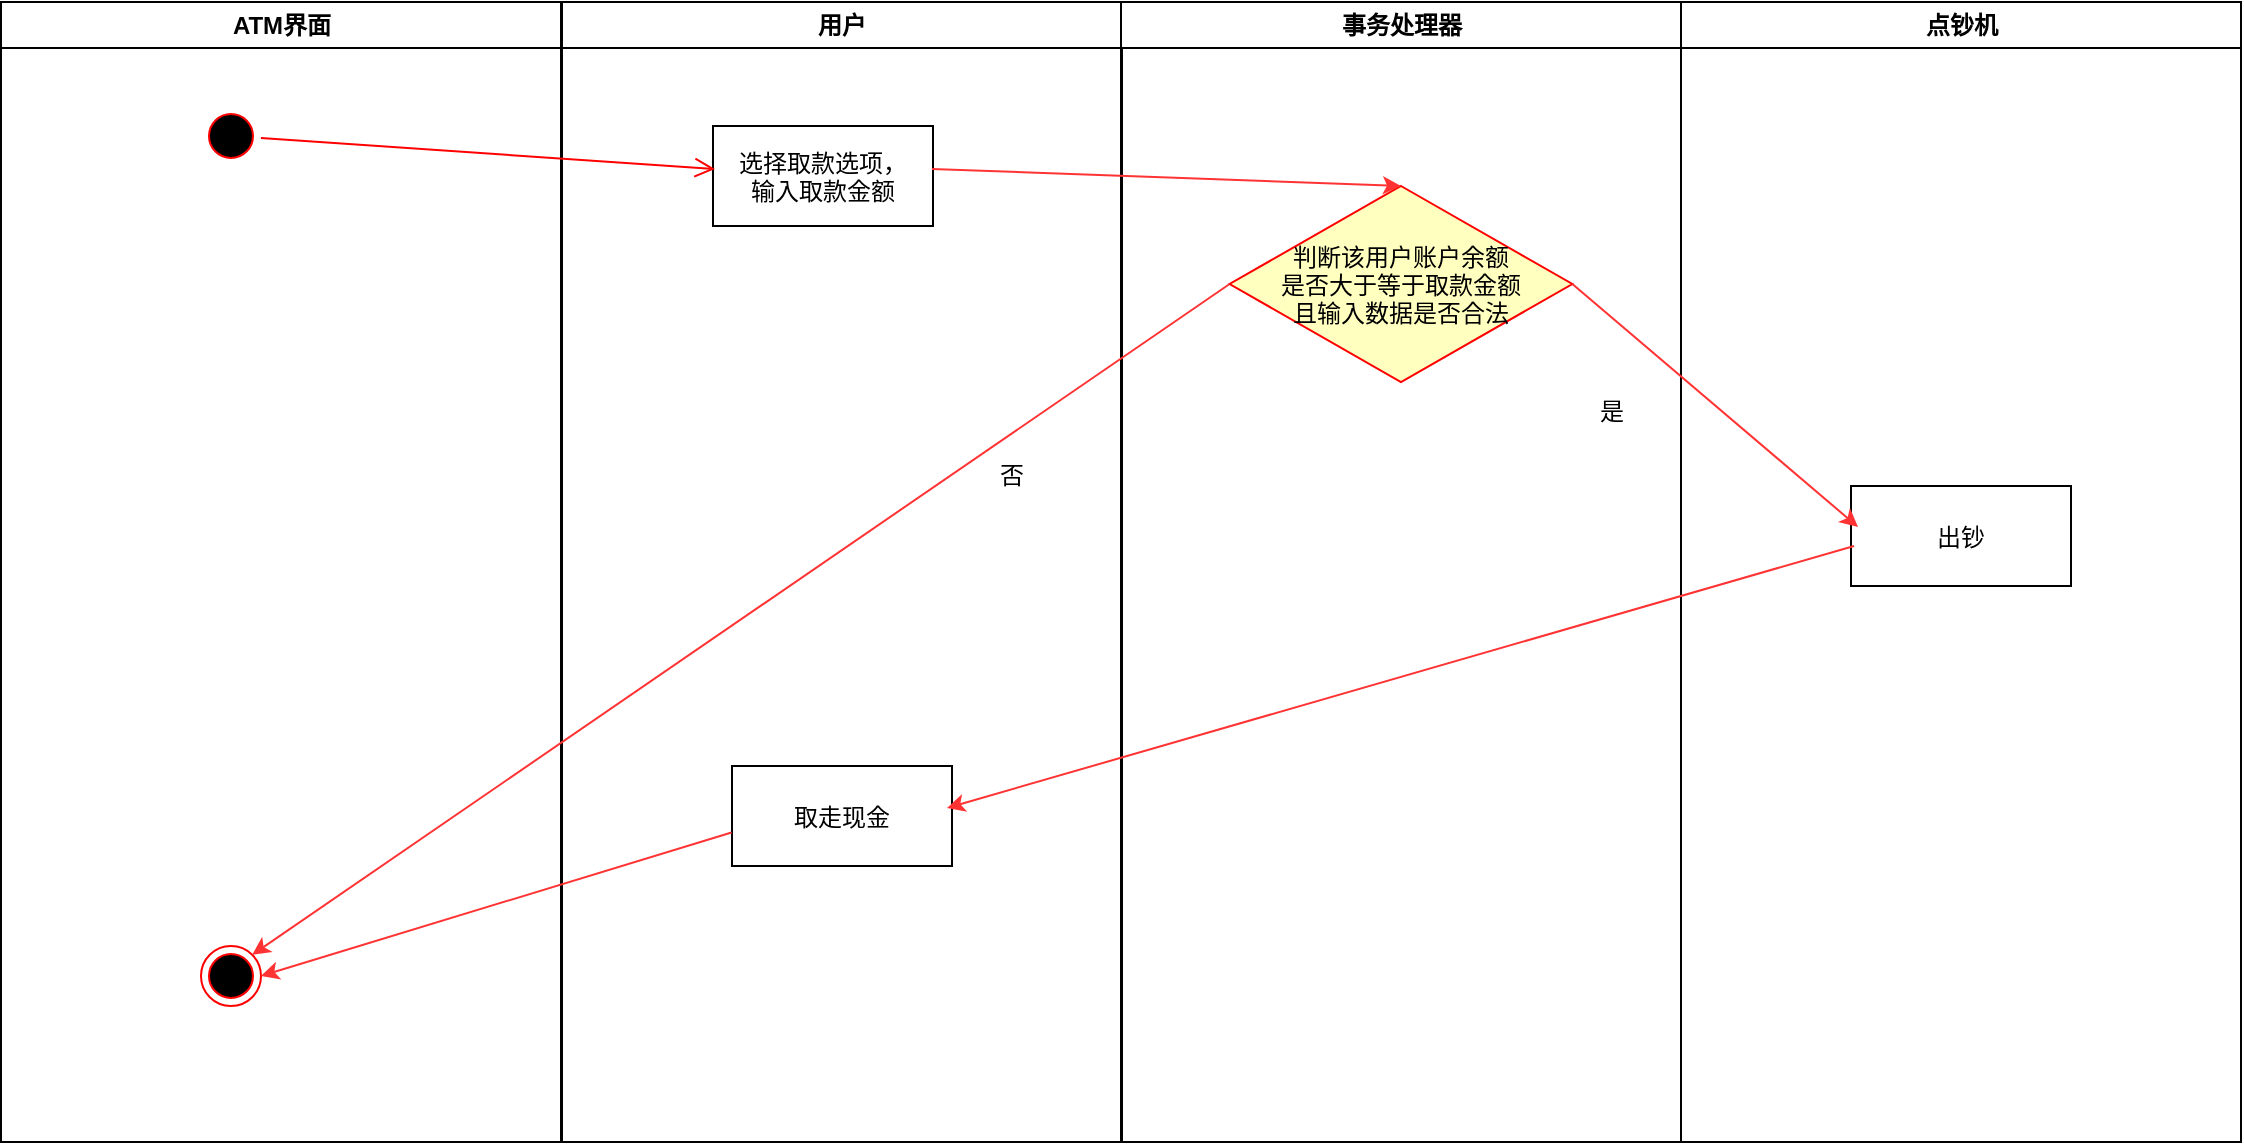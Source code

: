 <mxfile version="16.6.1" type="device"><diagram name="Page-1" id="e7e014a7-5840-1c2e-5031-d8a46d1fe8dd"><mxGraphModel dx="1542" dy="1098" grid="0" gridSize="10" guides="1" tooltips="1" connect="1" arrows="1" fold="1" page="1" pageScale="1" pageWidth="1654" pageHeight="1169" background="none" math="0" shadow="0"><root><mxCell id="0"/><mxCell id="1" parent="0"/><mxCell id="2" value="ATM界面" style="swimlane;whiteSpace=wrap" parent="1" vertex="1"><mxGeometry x="164.5" y="128" width="280" height="570" as="geometry"/></mxCell><mxCell id="5" value="" style="ellipse;shape=startState;fillColor=#000000;strokeColor=#ff0000;" parent="2" vertex="1"><mxGeometry x="100" y="52" width="30" height="30" as="geometry"/></mxCell><mxCell id="38" value="" style="ellipse;shape=endState;fillColor=#000000;strokeColor=#ff0000" parent="2" vertex="1"><mxGeometry x="100" y="472" width="30" height="30" as="geometry"/></mxCell><mxCell id="3" value="用户" style="swimlane;whiteSpace=wrap" parent="1" vertex="1"><mxGeometry x="445" y="128" width="280" height="570" as="geometry"/></mxCell><mxCell id="Cw_osBQ9kD9DUKrEAZZV-43" value="选择取款选项，&#10;输入取款金额" style="" parent="3" vertex="1"><mxGeometry x="75.5" y="62" width="110" height="50" as="geometry"/></mxCell><mxCell id="inxst-BC7I5Q_mPvpGBe-58" value="否" style="text;html=1;strokeColor=none;fillColor=none;align=center;verticalAlign=middle;whiteSpace=wrap;rounded=0;" parent="3" vertex="1"><mxGeometry x="195" y="222" width="60" height="30" as="geometry"/></mxCell><mxCell id="16" value="取走现金" style="" parent="3" vertex="1"><mxGeometry x="85" y="382" width="110" height="50" as="geometry"/></mxCell><mxCell id="4" value="事务处理器" style="swimlane;whiteSpace=wrap" parent="1" vertex="1"><mxGeometry x="724.5" y="128" width="280" height="570" as="geometry"/></mxCell><mxCell id="Cw_osBQ9kD9DUKrEAZZV-44" value="判断该用户账户余额&#10;是否大于等于取款金额&#10;且输入数据是否合法" style="rhombus;fillColor=#ffffc0;strokeColor=#ff0000;" parent="4" vertex="1"><mxGeometry x="54.31" y="92" width="171.37" height="98" as="geometry"/></mxCell><mxCell id="Cw_osBQ9kD9DUKrEAZZV-54" value="是" style="text;html=1;strokeColor=none;fillColor=none;align=center;verticalAlign=middle;whiteSpace=wrap;rounded=0;" parent="4" vertex="1"><mxGeometry x="215.5" y="190" width="60" height="30" as="geometry"/></mxCell><mxCell id="6" value="" style="elbow=horizontal;verticalAlign=bottom;endArrow=open;endSize=8;strokeColor=#FF0000;endFill=1;rounded=0;entryX=0.009;entryY=0.43;entryDx=0;entryDy=0;entryPerimeter=0;" parent="1" source="5" target="Cw_osBQ9kD9DUKrEAZZV-43" edge="1"><mxGeometry x="264.5" y="168" as="geometry"><mxPoint x="490" y="260" as="targetPoint"/></mxGeometry></mxCell><mxCell id="inxst-BC7I5Q_mPvpGBe-45" style="rounded=0;orthogonalLoop=1;jettySize=auto;html=1;entryX=0.5;entryY=0;entryDx=0;entryDy=0;fillColor=#f8cecc;strokeColor=#FF3333;exitX=0.995;exitY=0.43;exitDx=0;exitDy=0;exitPerimeter=0;" parent="1" source="Cw_osBQ9kD9DUKrEAZZV-43" target="Cw_osBQ9kD9DUKrEAZZV-44" edge="1"><mxGeometry relative="1" as="geometry"><mxPoint x="670" y="250" as="sourcePoint"/></mxGeometry></mxCell><mxCell id="Cw_osBQ9kD9DUKrEAZZV-38" value="点钞机" style="swimlane;whiteSpace=wrap;startSize=23;" parent="1" vertex="1"><mxGeometry x="1004.5" y="128" width="280" height="570" as="geometry"/></mxCell><mxCell id="Cw_osBQ9kD9DUKrEAZZV-45" value="出钞" style="" parent="Cw_osBQ9kD9DUKrEAZZV-38" vertex="1"><mxGeometry x="85" y="242" width="110" height="50" as="geometry"/></mxCell><mxCell id="Cw_osBQ9kD9DUKrEAZZV-53" style="edgeStyle=none;rounded=0;orthogonalLoop=1;jettySize=auto;html=1;exitX=0;exitY=0.5;exitDx=0;exitDy=0;entryX=1;entryY=0;entryDx=0;entryDy=0;strokeColor=#FF3333;" parent="1" source="Cw_osBQ9kD9DUKrEAZZV-44" target="38" edge="1"><mxGeometry relative="1" as="geometry"><mxPoint x="513" y="494" as="sourcePoint"/></mxGeometry></mxCell><mxCell id="Cw_osBQ9kD9DUKrEAZZV-56" style="edgeStyle=none;rounded=0;orthogonalLoop=1;jettySize=auto;html=1;entryX=1;entryY=0.5;entryDx=0;entryDy=0;strokeColor=#FF3333;exitX=-0.002;exitY=0.665;exitDx=0;exitDy=0;exitPerimeter=0;" parent="1" source="16" target="38" edge="1"><mxGeometry relative="1" as="geometry"><mxPoint x="790" y="570" as="sourcePoint"/></mxGeometry></mxCell><mxCell id="hqeq0Ynlz5qrM2ZESQB5-38" style="edgeStyle=none;rounded=0;orthogonalLoop=1;jettySize=auto;html=1;exitX=1;exitY=0.5;exitDx=0;exitDy=0;strokeColor=#FF3333;entryX=0.032;entryY=0.41;entryDx=0;entryDy=0;entryPerimeter=0;" edge="1" parent="1" source="Cw_osBQ9kD9DUKrEAZZV-44" target="Cw_osBQ9kD9DUKrEAZZV-45"><mxGeometry relative="1" as="geometry"><mxPoint x="1100" y="360" as="targetPoint"/></mxGeometry></mxCell><mxCell id="hqeq0Ynlz5qrM2ZESQB5-39" style="edgeStyle=none;rounded=0;orthogonalLoop=1;jettySize=auto;html=1;entryX=0.977;entryY=0.42;entryDx=0;entryDy=0;entryPerimeter=0;strokeColor=#FF3333;exitX=0.014;exitY=0.6;exitDx=0;exitDy=0;exitPerimeter=0;" edge="1" parent="1" source="Cw_osBQ9kD9DUKrEAZZV-45" target="16"><mxGeometry relative="1" as="geometry"><mxPoint x="1080" y="400" as="sourcePoint"/></mxGeometry></mxCell></root></mxGraphModel></diagram></mxfile>